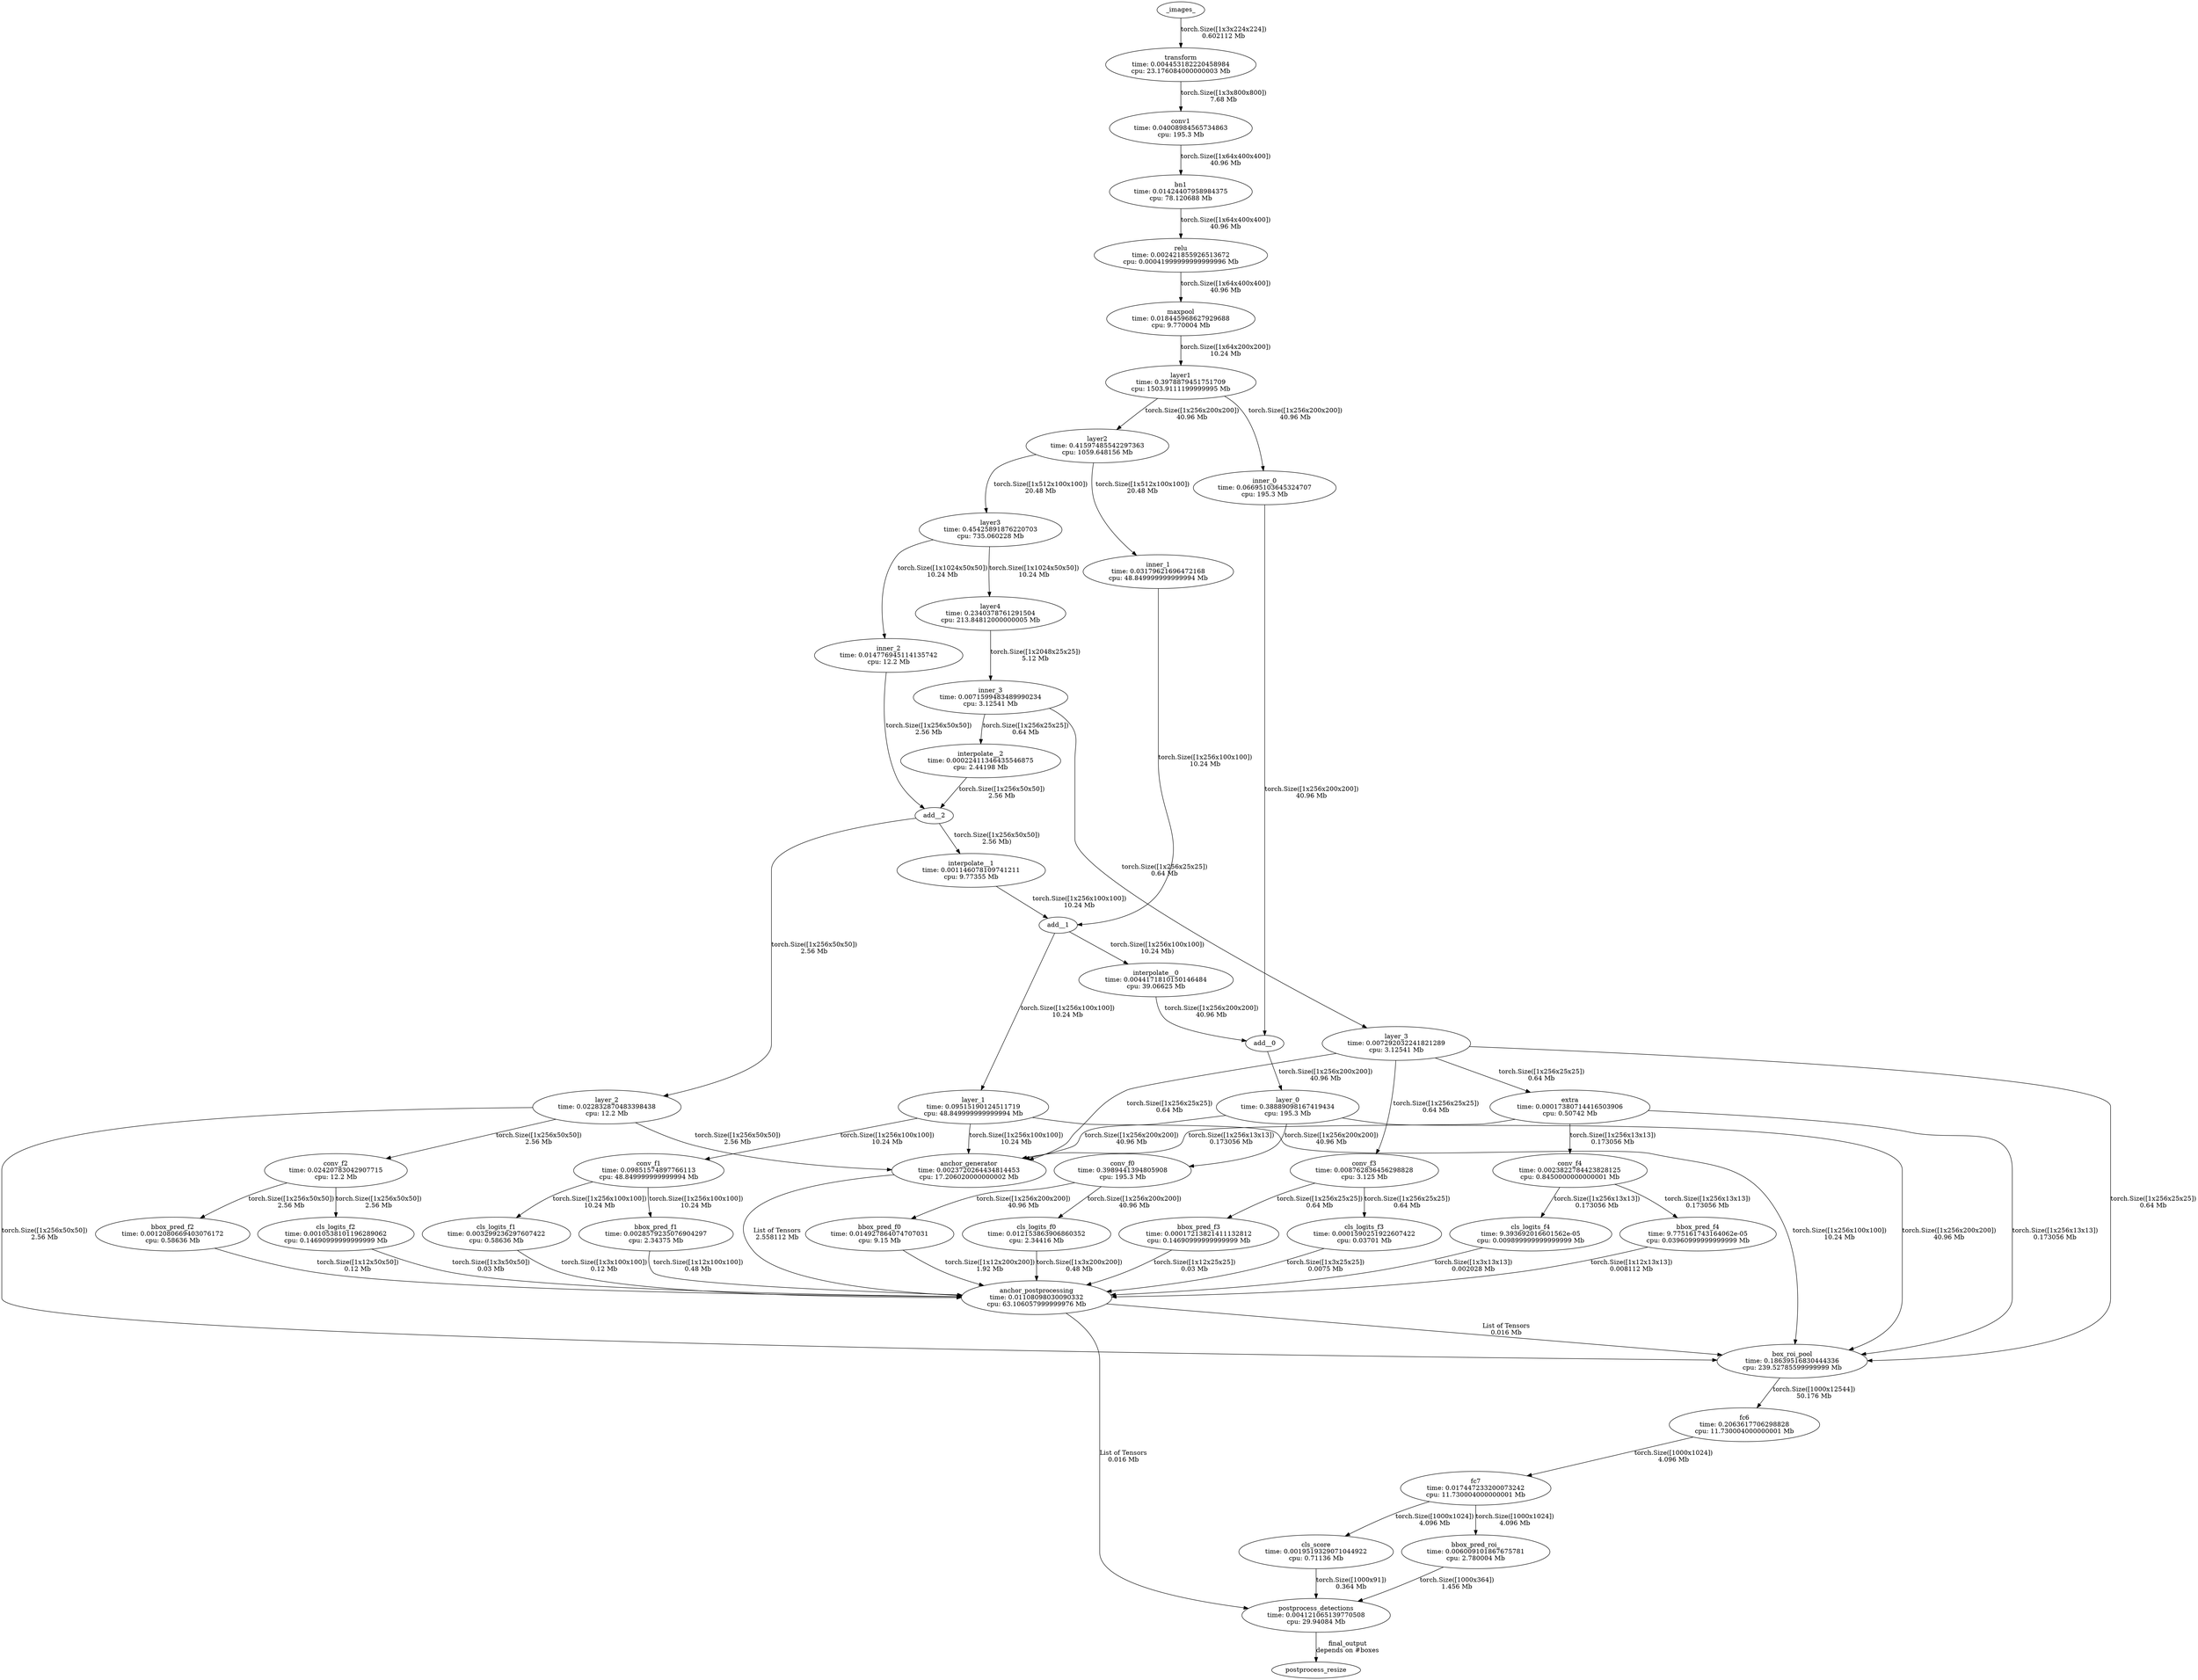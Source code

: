 digraph G {

	transform [label="transform\ntime: 0.004453182220458984\ncpu: 23.176084000000003 Mb"]
	conv1 [label="conv1\ntime: 0.04008984565734863\ncpu: 195.3 Mb"]
	bn1 [label="bn1\ntime: 0.01424407958984375\ncpu: 78.120688 Mb"]
	relu [label="relu\ntime: 0.002421855926513672\ncpu: 0.00041999999999999996 Mb"]
	maxpool [label="maxpool\ntime: 0.018445968627929688\ncpu: 9.770004 Mb"]
	layer1 [label="layer1\ntime: 0.3978879451751709\ncpu: 1503.9111199999995 Mb"]
	layer2 [label="layer2\ntime: 0.41597485542297363\ncpu: 1059.648156 Mb"]
	layer3 [label="layer3\ntime: 0.45425891876220703\ncpu: 735.060228 Mb"]
	layer4 [label="layer4\ntime: 0.2340378761291504\ncpu: 213.84812000000005 Mb"]
	inner_3 [label="inner_3\ntime: 0.0071599483489990234\ncpu: 3.12541 Mb"]
	layer_3 [label="layer_3\ntime: 0.007292032241821289\ncpu: 3.12541 Mb"]
	inner_2 [label="inner_2\ntime: 0.014776945114135742\ncpu: 12.2 Mb"]
	interpolate__2 [label="interpolate__2\ntime: 0.00022411346435546875\ncpu: 2.44198 Mb"]
	layer_2 [label="layer_2\ntime: 0.022832870483398438\ncpu: 12.2 Mb"]
	inner_1 [label="inner_1\ntime: 0.03179621696472168\ncpu: 48.849999999999994 Mb"]
	interpolate__1 [label="interpolate__1\ntime: 0.001146078109741211\ncpu: 9.77355 Mb"]
	layer_1 [label="layer_1\ntime: 0.09515190124511719\ncpu: 48.849999999999994 Mb"]
	inner_0 [label="inner_0\ntime: 0.06695103645324707\ncpu: 195.3 Mb"]
	interpolate__0 [label="interpolate__0\ntime: 0.0044171810150146484\ncpu: 39.06625 Mb"]
	layer_0 [label="layer_0\ntime: 0.38889098167419434\ncpu: 195.3 Mb"]
	extra [label="extra\ntime: 0.00017380714416503906\ncpu: 0.50742 Mb"]
	conv_f0 [label="conv_f0\ntime: 0.3989441394805908\ncpu: 195.3 Mb"]
	cls_logits_f0 [label="cls_logits_f0\ntime: 0.012153863906860352\ncpu: 2.34416 Mb"]
	bbox_pred_f0 [label="bbox_pred_f0\ntime: 0.014927864074707031\ncpu: 9.15 Mb"]
	conv_f1 [label="conv_f1\ntime: 0.09851574897766113\ncpu: 48.849999999999994 Mb"]
	cls_logits_f1 [label="cls_logits_f1\ntime: 0.003299236297607422\ncpu: 0.58636 Mb"]
	bbox_pred_f1 [label="bbox_pred_f1\ntime: 0.0028579235076904297\ncpu: 2.34375 Mb"]
	conv_f2 [label="conv_f2\ntime: 0.02420783042907715\ncpu: 12.2 Mb"]
	cls_logits_f2 [label="cls_logits_f2\ntime: 0.0010538101196289062\ncpu: 0.14690999999999999 Mb"]
	bbox_pred_f2 [label="bbox_pred_f2\ntime: 0.0012080669403076172\ncpu: 0.58636 Mb"]
	conv_f3 [label="conv_f3\ntime: 0.008762836456298828\ncpu: 3.125 Mb"]
	cls_logits_f3 [label="cls_logits_f3\ntime: 0.0001590251922607422\ncpu: 0.03701 Mb"]
	bbox_pred_f3 [label="bbox_pred_f3\ntime: 0.00017213821411132812\ncpu: 0.14690999999999999 Mb"]
	conv_f4 [label="conv_f4\ntime: 0.0023822784423828125\ncpu: 0.8450000000000001 Mb"]
	cls_logits_f4 [label="cls_logits_f4\ntime: 9.393692016601562e-05\ncpu: 0.009899999999999999 Mb"]
	bbox_pred_f4 [label="bbox_pred_f4\ntime: 9.775161743164062e-05\ncpu: 0.03960999999999999 Mb"]
	anchor_generator [label="anchor_generator\ntime: 0.0023720264434814453\ncpu: 17.206020000000002 Mb"]
	anchor_postprocessing [label="anchor_postprocessing\ntime: 0.01108098030090332\ncpu: 63.106057999999976 Mb"]
	box_roi_pool [label="box_roi_pool\ntime: 0.18639516830444336\ncpu: 239.52785599999999 Mb"]
	fc6 [label="fc6\ntime: 0.2063617706298828\ncpu: 11.730004000000001 Mb"]
	fc7 [label="fc7\ntime: 0.017447233200073242\ncpu: 11.730004000000001 Mb"]
	cls_score [label="cls_score\ntime: 0.0019519329071044922\ncpu: 0.71136 Mb"]
	bbox_pred_roi_ [label="bbox_pred_roi_\ntime: 0.006009101867675781\ncpu: 2.780004 Mb"]
	postprocess_detections [label="postprocess_detections\ntime: 0.004121065139770508\ncpu: 29.94084 Mb"]

	_images_ -> transform [label="torch.Size([1x3x224x224])\n0.602112 Mb"]
	transform -> conv1 [label="torch.Size([1x3x800x800])\n7.68 Mb"]
	conv1 -> bn1 [label="torch.Size([1x64x400x400])\n40.96 Mb"]
	bn1 -> relu [label="torch.Size([1x64x400x400])\n40.96 Mb"]
	relu -> maxpool [label="torch.Size([1x64x400x400])\n40.96 Mb"]
	maxpool -> layer1 [label="torch.Size([1x64x200x200])\n10.24 Mb"]
	layer1 -> layer2 [label="torch.Size([1x256x200x200])\n40.96 Mb"]
	layer2 -> layer3 [label="torch.Size([1x512x100x100])\n20.48 Mb"]
	layer3 -> layer4 [label="torch.Size([1x1024x50x50])\n10.24 Mb"]
	layer4 -> inner_3 [label="torch.Size([1x2048x25x25])\n5.12 Mb"]
	inner_3 -> layer_3 [label="torch.Size([1x256x25x25])\n0.64 Mb"]
	layer3 -> inner_2 [label="torch.Size([1x1024x50x50])\n10.24 Mb"]
	inner_3 -> interpolate__2 [label="torch.Size([1x256x25x25])\n0.64 Mb"]
	inner_2 -> add__2 [label="torch.Size([1x256x50x50])\n2.56 Mb"]
	interpolate__2 -> add__2 [label="torch.Size([1x256x50x50])\n2.56 Mb"]
	add__2 -> layer_2 [label="torch.Size([1x256x50x50])\n2.56 Mb"]
	layer2 -> inner_1 [label="torch.Size([1x512x100x100])\n20.48 Mb"]
	add__2 -> interpolate__1 [label="torch.Size([1x256x50x50])\n2.56 Mb)"]
	inner_1 -> add__1 [label="torch.Size([1x256x100x100])\n10.24 Mb"]
	interpolate__1 -> add__1 [label="torch.Size([1x256x100x100])\n10.24 Mb"]
	add__1 -> layer_1 [label="torch.Size([1x256x100x100])\n10.24 Mb"]
	layer1 -> inner_0 [label="torch.Size([1x256x200x200])\n40.96 Mb"]
	add__1 -> interpolate__0 [label="torch.Size([1x256x100x100])\n10.24 Mb)"]
	inner_0 -> add__0 [label="torch.Size([1x256x200x200])\n40.96 Mb"]
	interpolate__0 -> add__0 [label="torch.Size([1x256x200x200])\n40.96 Mb"]
	add__0 -> layer_0 [label="torch.Size([1x256x200x200])\n40.96 Mb"]
	layer_3 -> extra [label="torch.Size([1x256x25x25])\n0.64 Mb"]
	layer_0 -> conv_f0 [label="torch.Size([1x256x200x200])\n40.96 Mb"]
	conv_f0 -> cls_logits_f0 [label="torch.Size([1x256x200x200])\n40.96 Mb"]
	conv_f0 -> bbox_pred_f0 [label="torch.Size([1x256x200x200])\n40.96 Mb"]
	layer_1 -> conv_f1 [label="torch.Size([1x256x100x100])\n10.24 Mb"]
	conv_f1 -> cls_logits_f1 [label="torch.Size([1x256x100x100])\n10.24 Mb"]
	conv_f1 -> bbox_pred_f1 [label="torch.Size([1x256x100x100])\n10.24 Mb"]
	layer_2 -> conv_f2 [label="torch.Size([1x256x50x50])\n2.56 Mb"]
	conv_f2 -> cls_logits_f2 [label="torch.Size([1x256x50x50])\n2.56 Mb"]
	conv_f2 -> bbox_pred_f2 [label="torch.Size([1x256x50x50])\n2.56 Mb"]
	layer_3 -> conv_f3 [label="torch.Size([1x256x25x25])\n0.64 Mb"]
	conv_f3 -> cls_logits_f3 [label="torch.Size([1x256x25x25])\n0.64 Mb"]
	conv_f3 -> bbox_pred_f3 [label="torch.Size([1x256x25x25])\n0.64 Mb"]
	extra -> conv_f4 [label="torch.Size([1x256x13x13])\n0.173056 Mb"]
	conv_f4 -> cls_logits_f4 [label="torch.Size([1x256x13x13])\n0.173056 Mb"]
	conv_f4 -> bbox_pred_f4 [label="torch.Size([1x256x13x13])\n0.173056 Mb"]
	layer_0 -> anchor_generator [label="torch.Size([1x256x200x200])\n40.96 Mb"]
	layer_1 -> anchor_generator [label="torch.Size([1x256x100x100])\n10.24 Mb"]
	layer_2 -> anchor_generator [label="torch.Size([1x256x50x50])\n2.56 Mb"]
	layer_3 -> anchor_generator [label="torch.Size([1x256x25x25])\n0.64 Mb"]
	extra -> anchor_generator [label="torch.Size([1x256x13x13])\n0.173056 Mb"]
	anchor_generator -> anchor_postprocessing [label="List of Tensors\n2.558112 Mb"]
	cls_logits_f0 -> anchor_postprocessing [label="torch.Size([1x3x200x200])\n0.48 Mb"]
	cls_logits_f1 -> anchor_postprocessing [label="torch.Size([1x3x100x100])\n0.12 Mb"]
	cls_logits_f2 -> anchor_postprocessing [label="torch.Size([1x3x50x50])\n0.03 Mb"]
	cls_logits_f3 -> anchor_postprocessing [label="torch.Size([1x3x25x25])\n0.0075 Mb"]
	cls_logits_f4 -> anchor_postprocessing [label="torch.Size([1x3x13x13])\n0.002028 Mb"]
	bbox_pred_f0 -> anchor_postprocessing [label="torch.Size([1x12x200x200])\n1.92 Mb"]
	bbox_pred_f1 -> anchor_postprocessing [label="torch.Size([1x12x100x100])\n0.48 Mb"]
	bbox_pred_f2 -> anchor_postprocessing [label="torch.Size([1x12x50x50])\n0.12 Mb"]
	bbox_pred_f3 -> anchor_postprocessing [label="torch.Size([1x12x25x25])\n0.03 Mb"]
	bbox_pred_f4 -> anchor_postprocessing [label="torch.Size([1x12x13x13])\n0.008112 Mb"]
	layer_0 -> box_roi_pool [label="torch.Size([1x256x200x200])\n40.96 Mb"]
	layer_1 -> box_roi_pool [label="torch.Size([1x256x100x100])\n10.24 Mb"]
	layer_2 -> box_roi_pool [label="torch.Size([1x256x50x50])\n2.56 Mb"]
	layer_3 -> box_roi_pool [label="torch.Size([1x256x25x25])\n0.64 Mb"]
	extra -> box_roi_pool [label="torch.Size([1x256x13x13])\n0.173056 Mb"]
	anchor_postprocessing -> box_roi_pool [label="List of Tensors\n0.016 Mb"]
	box_roi_pool -> fc6 [label="torch.Size([1000x12544])\n50.176 Mb"]
	fc6 -> fc7 [label="torch.Size([1000x1024])\n4.096 Mb"]
	fc7 -> cls_score [label="torch.Size([1000x1024])\n4.096 Mb"]
	fc7 -> bbox_pred_roi_ [label="torch.Size([1000x1024])\n4.096 Mb"]
	cls_score -> postprocess_detections [label="torch.Size([1000x91])\n0.364 Mb"]
	bbox_pred_roi_ -> postprocess_detections [label="torch.Size([1000x364])\n1.456 Mb"]
	anchor_postprocessing -> postprocess_detections [label="List of Tensors\n0.016 Mb"]
	postprocess_detections -> postprocess_resize [label="final_output\ndepends on #boxes"]
}